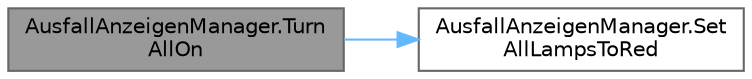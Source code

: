 digraph "AusfallAnzeigenManager.TurnAllOn"
{
 // LATEX_PDF_SIZE
  bgcolor="transparent";
  edge [fontname=Helvetica,fontsize=10,labelfontname=Helvetica,labelfontsize=10];
  node [fontname=Helvetica,fontsize=10,shape=box,height=0.2,width=0.4];
  rankdir="LR";
  Node1 [id="Node000001",label="AusfallAnzeigenManager.Turn\lAllOn",height=0.2,width=0.4,color="gray40", fillcolor="grey60", style="filled", fontcolor="black",tooltip="This method switches all displays on that were added to ausfallAnzeigen."];
  Node1 -> Node2 [id="edge1_Node000001_Node000002",color="steelblue1",style="solid",tooltip=" "];
  Node2 [id="Node000002",label="AusfallAnzeigenManager.Set\lAllLampsToRed",height=0.2,width=0.4,color="grey40", fillcolor="white", style="filled",URL="$class_ausfall_anzeigen_manager.html#a2e61f29031e9d741711141e36484277b",tooltip="This method sets the colour of all lamps to red."];
}
